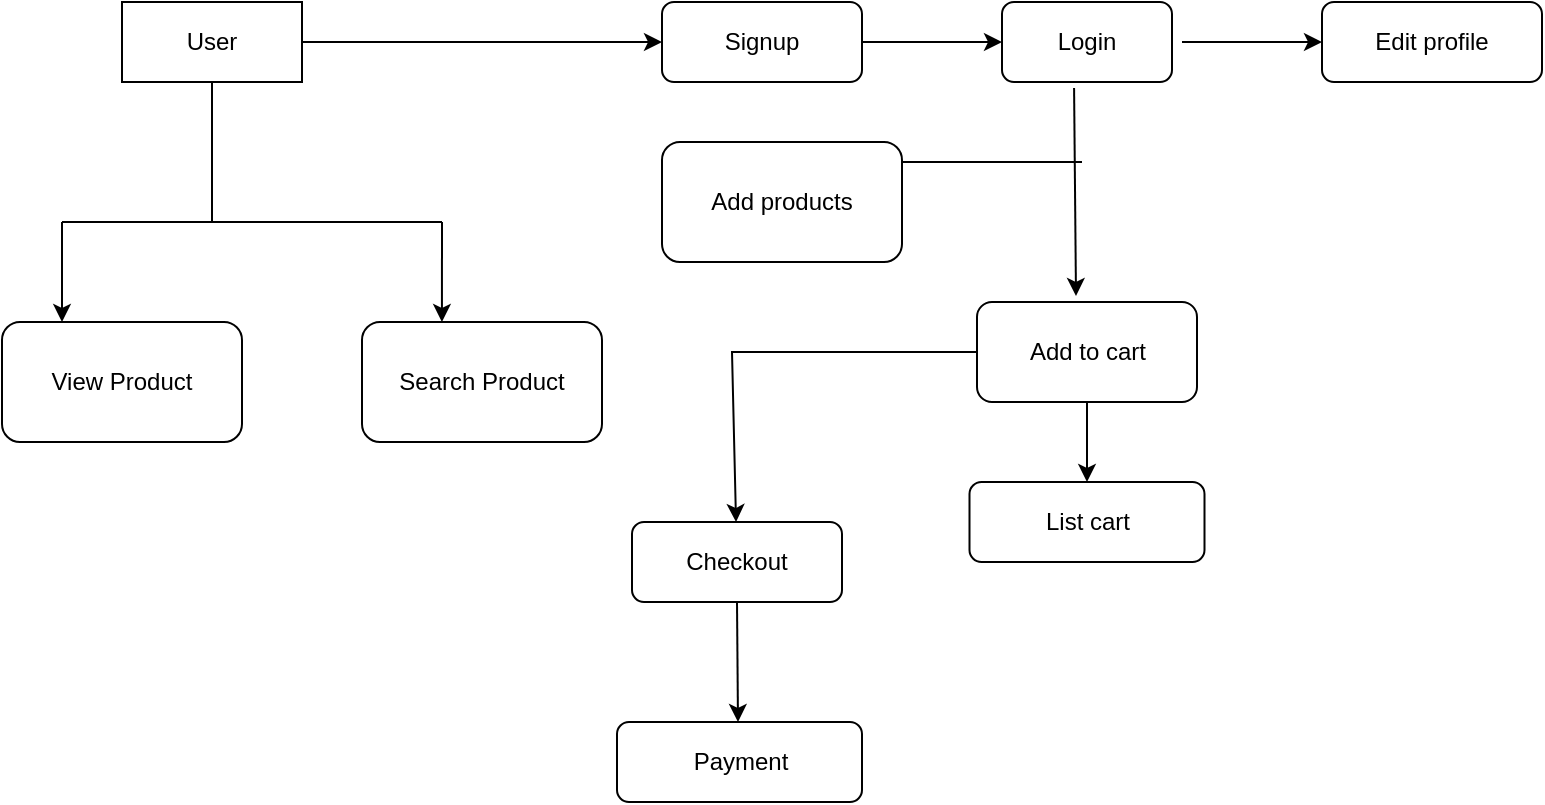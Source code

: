 <mxfile version="24.4.3" type="github">
  <diagram name="Page-1" id="oE00NiEGO_tZnJ9buiIm">
    <mxGraphModel dx="1434" dy="746" grid="1" gridSize="10" guides="1" tooltips="1" connect="1" arrows="1" fold="1" page="1" pageScale="1" pageWidth="850" pageHeight="1100" math="0" shadow="0">
      <root>
        <mxCell id="0" />
        <mxCell id="1" parent="0" />
        <mxCell id="4UAYYqVewPnVvlA7ucOI-1" value="User" style="rounded=0;whiteSpace=wrap;html=1;" vertex="1" parent="1">
          <mxGeometry x="70" y="120" width="90" height="40" as="geometry" />
        </mxCell>
        <mxCell id="4UAYYqVewPnVvlA7ucOI-3" value="" style="endArrow=classic;html=1;rounded=0;exitX=1;exitY=0.5;exitDx=0;exitDy=0;" edge="1" parent="1" source="4UAYYqVewPnVvlA7ucOI-1">
          <mxGeometry width="50" height="50" relative="1" as="geometry">
            <mxPoint x="400" y="410" as="sourcePoint" />
            <mxPoint x="340" y="140" as="targetPoint" />
            <Array as="points" />
          </mxGeometry>
        </mxCell>
        <mxCell id="4UAYYqVewPnVvlA7ucOI-4" value="Login" style="rounded=1;whiteSpace=wrap;html=1;" vertex="1" parent="1">
          <mxGeometry x="510" y="120" width="85" height="40" as="geometry" />
        </mxCell>
        <mxCell id="4UAYYqVewPnVvlA7ucOI-13" value="View Product" style="rounded=1;whiteSpace=wrap;html=1;" vertex="1" parent="1">
          <mxGeometry x="10" y="280" width="120" height="60" as="geometry" />
        </mxCell>
        <mxCell id="4UAYYqVewPnVvlA7ucOI-14" value="" style="endArrow=none;html=1;rounded=0;entryX=0.5;entryY=1;entryDx=0;entryDy=0;" edge="1" parent="1" target="4UAYYqVewPnVvlA7ucOI-1">
          <mxGeometry width="50" height="50" relative="1" as="geometry">
            <mxPoint x="115" y="230" as="sourcePoint" />
            <mxPoint x="450" y="360" as="targetPoint" />
          </mxGeometry>
        </mxCell>
        <mxCell id="4UAYYqVewPnVvlA7ucOI-15" value="Search Product" style="rounded=1;whiteSpace=wrap;html=1;" vertex="1" parent="1">
          <mxGeometry x="190" y="280" width="120" height="60" as="geometry" />
        </mxCell>
        <mxCell id="4UAYYqVewPnVvlA7ucOI-18" value="" style="endArrow=none;html=1;rounded=0;" edge="1" parent="1">
          <mxGeometry width="50" height="50" relative="1" as="geometry">
            <mxPoint x="40" y="230" as="sourcePoint" />
            <mxPoint x="230" y="230" as="targetPoint" />
            <Array as="points">
              <mxPoint x="110" y="230" />
            </Array>
          </mxGeometry>
        </mxCell>
        <mxCell id="4UAYYqVewPnVvlA7ucOI-19" value="" style="endArrow=classic;html=1;rounded=0;entryX=0.25;entryY=0;entryDx=0;entryDy=0;" edge="1" parent="1" target="4UAYYqVewPnVvlA7ucOI-13">
          <mxGeometry width="50" height="50" relative="1" as="geometry">
            <mxPoint x="40" y="230" as="sourcePoint" />
            <mxPoint x="450" y="360" as="targetPoint" />
          </mxGeometry>
        </mxCell>
        <mxCell id="4UAYYqVewPnVvlA7ucOI-20" value="" style="endArrow=classic;html=1;rounded=0;entryX=0.333;entryY=0;entryDx=0;entryDy=0;entryPerimeter=0;" edge="1" parent="1" target="4UAYYqVewPnVvlA7ucOI-15">
          <mxGeometry width="50" height="50" relative="1" as="geometry">
            <mxPoint x="230" y="230" as="sourcePoint" />
            <mxPoint x="290" y="230" as="targetPoint" />
          </mxGeometry>
        </mxCell>
        <mxCell id="4UAYYqVewPnVvlA7ucOI-21" value="Signup" style="rounded=1;whiteSpace=wrap;html=1;" vertex="1" parent="1">
          <mxGeometry x="340" y="120" width="100" height="40" as="geometry" />
        </mxCell>
        <mxCell id="4UAYYqVewPnVvlA7ucOI-22" value="" style="endArrow=classic;html=1;rounded=0;exitX=1;exitY=0.5;exitDx=0;exitDy=0;entryX=0;entryY=0.5;entryDx=0;entryDy=0;" edge="1" parent="1" source="4UAYYqVewPnVvlA7ucOI-21" target="4UAYYqVewPnVvlA7ucOI-4">
          <mxGeometry width="50" height="50" relative="1" as="geometry">
            <mxPoint x="460" y="170" as="sourcePoint" />
            <mxPoint x="510" y="120" as="targetPoint" />
          </mxGeometry>
        </mxCell>
        <mxCell id="4UAYYqVewPnVvlA7ucOI-24" value="" style="endArrow=none;html=1;rounded=0;" edge="1" parent="1">
          <mxGeometry width="50" height="50" relative="1" as="geometry">
            <mxPoint x="450" y="200" as="sourcePoint" />
            <mxPoint x="550" y="200" as="targetPoint" />
          </mxGeometry>
        </mxCell>
        <mxCell id="4UAYYqVewPnVvlA7ucOI-26" value="Add to cart" style="rounded=1;whiteSpace=wrap;html=1;" vertex="1" parent="1">
          <mxGeometry x="497.5" y="270" width="110" height="50" as="geometry" />
        </mxCell>
        <mxCell id="4UAYYqVewPnVvlA7ucOI-27" value="Add products" style="rounded=1;whiteSpace=wrap;html=1;" vertex="1" parent="1">
          <mxGeometry x="340" y="190" width="120" height="60" as="geometry" />
        </mxCell>
        <mxCell id="4UAYYqVewPnVvlA7ucOI-28" value="" style="endArrow=classic;html=1;rounded=0;exitX=0.424;exitY=1.075;exitDx=0;exitDy=0;exitPerimeter=0;entryX=0.45;entryY=-0.06;entryDx=0;entryDy=0;entryPerimeter=0;" edge="1" parent="1" source="4UAYYqVewPnVvlA7ucOI-4" target="4UAYYqVewPnVvlA7ucOI-26">
          <mxGeometry width="50" height="50" relative="1" as="geometry">
            <mxPoint x="540" y="220" as="sourcePoint" />
            <mxPoint x="590" y="170" as="targetPoint" />
          </mxGeometry>
        </mxCell>
        <mxCell id="4UAYYqVewPnVvlA7ucOI-31" value="" style="endArrow=classic;html=1;rounded=0;" edge="1" parent="1" target="4UAYYqVewPnVvlA7ucOI-32">
          <mxGeometry width="50" height="50" relative="1" as="geometry">
            <mxPoint x="600" y="140" as="sourcePoint" />
            <mxPoint x="680" y="140" as="targetPoint" />
          </mxGeometry>
        </mxCell>
        <mxCell id="4UAYYqVewPnVvlA7ucOI-32" value="Edit profile" style="rounded=1;whiteSpace=wrap;html=1;" vertex="1" parent="1">
          <mxGeometry x="670" y="120" width="110" height="40" as="geometry" />
        </mxCell>
        <mxCell id="4UAYYqVewPnVvlA7ucOI-33" value="" style="endArrow=classic;html=1;rounded=0;exitX=0.5;exitY=1;exitDx=0;exitDy=0;" edge="1" parent="1" source="4UAYYqVewPnVvlA7ucOI-26" target="4UAYYqVewPnVvlA7ucOI-34">
          <mxGeometry width="50" height="50" relative="1" as="geometry">
            <mxPoint x="400" y="410" as="sourcePoint" />
            <mxPoint x="553" y="370" as="targetPoint" />
          </mxGeometry>
        </mxCell>
        <mxCell id="4UAYYqVewPnVvlA7ucOI-34" value="List cart" style="rounded=1;whiteSpace=wrap;html=1;" vertex="1" parent="1">
          <mxGeometry x="493.75" y="360" width="117.5" height="40" as="geometry" />
        </mxCell>
        <mxCell id="4UAYYqVewPnVvlA7ucOI-37" value="" style="endArrow=classic;html=1;rounded=0;exitX=0;exitY=0.5;exitDx=0;exitDy=0;" edge="1" parent="1" source="4UAYYqVewPnVvlA7ucOI-26" target="4UAYYqVewPnVvlA7ucOI-38">
          <mxGeometry width="50" height="50" relative="1" as="geometry">
            <mxPoint x="400" y="410" as="sourcePoint" />
            <mxPoint x="410" y="360" as="targetPoint" />
            <Array as="points">
              <mxPoint x="375" y="295" />
            </Array>
          </mxGeometry>
        </mxCell>
        <mxCell id="4UAYYqVewPnVvlA7ucOI-38" value="Checkout" style="rounded=1;whiteSpace=wrap;html=1;" vertex="1" parent="1">
          <mxGeometry x="325" y="380" width="105" height="40" as="geometry" />
        </mxCell>
        <mxCell id="4UAYYqVewPnVvlA7ucOI-39" value="" style="endArrow=classic;html=1;rounded=0;exitX=0.5;exitY=1;exitDx=0;exitDy=0;" edge="1" parent="1" source="4UAYYqVewPnVvlA7ucOI-38">
          <mxGeometry width="50" height="50" relative="1" as="geometry">
            <mxPoint x="360" y="510" as="sourcePoint" />
            <mxPoint x="378" y="480" as="targetPoint" />
          </mxGeometry>
        </mxCell>
        <mxCell id="4UAYYqVewPnVvlA7ucOI-40" value="Payment" style="rounded=1;whiteSpace=wrap;html=1;" vertex="1" parent="1">
          <mxGeometry x="317.5" y="480" width="122.5" height="40" as="geometry" />
        </mxCell>
      </root>
    </mxGraphModel>
  </diagram>
</mxfile>
